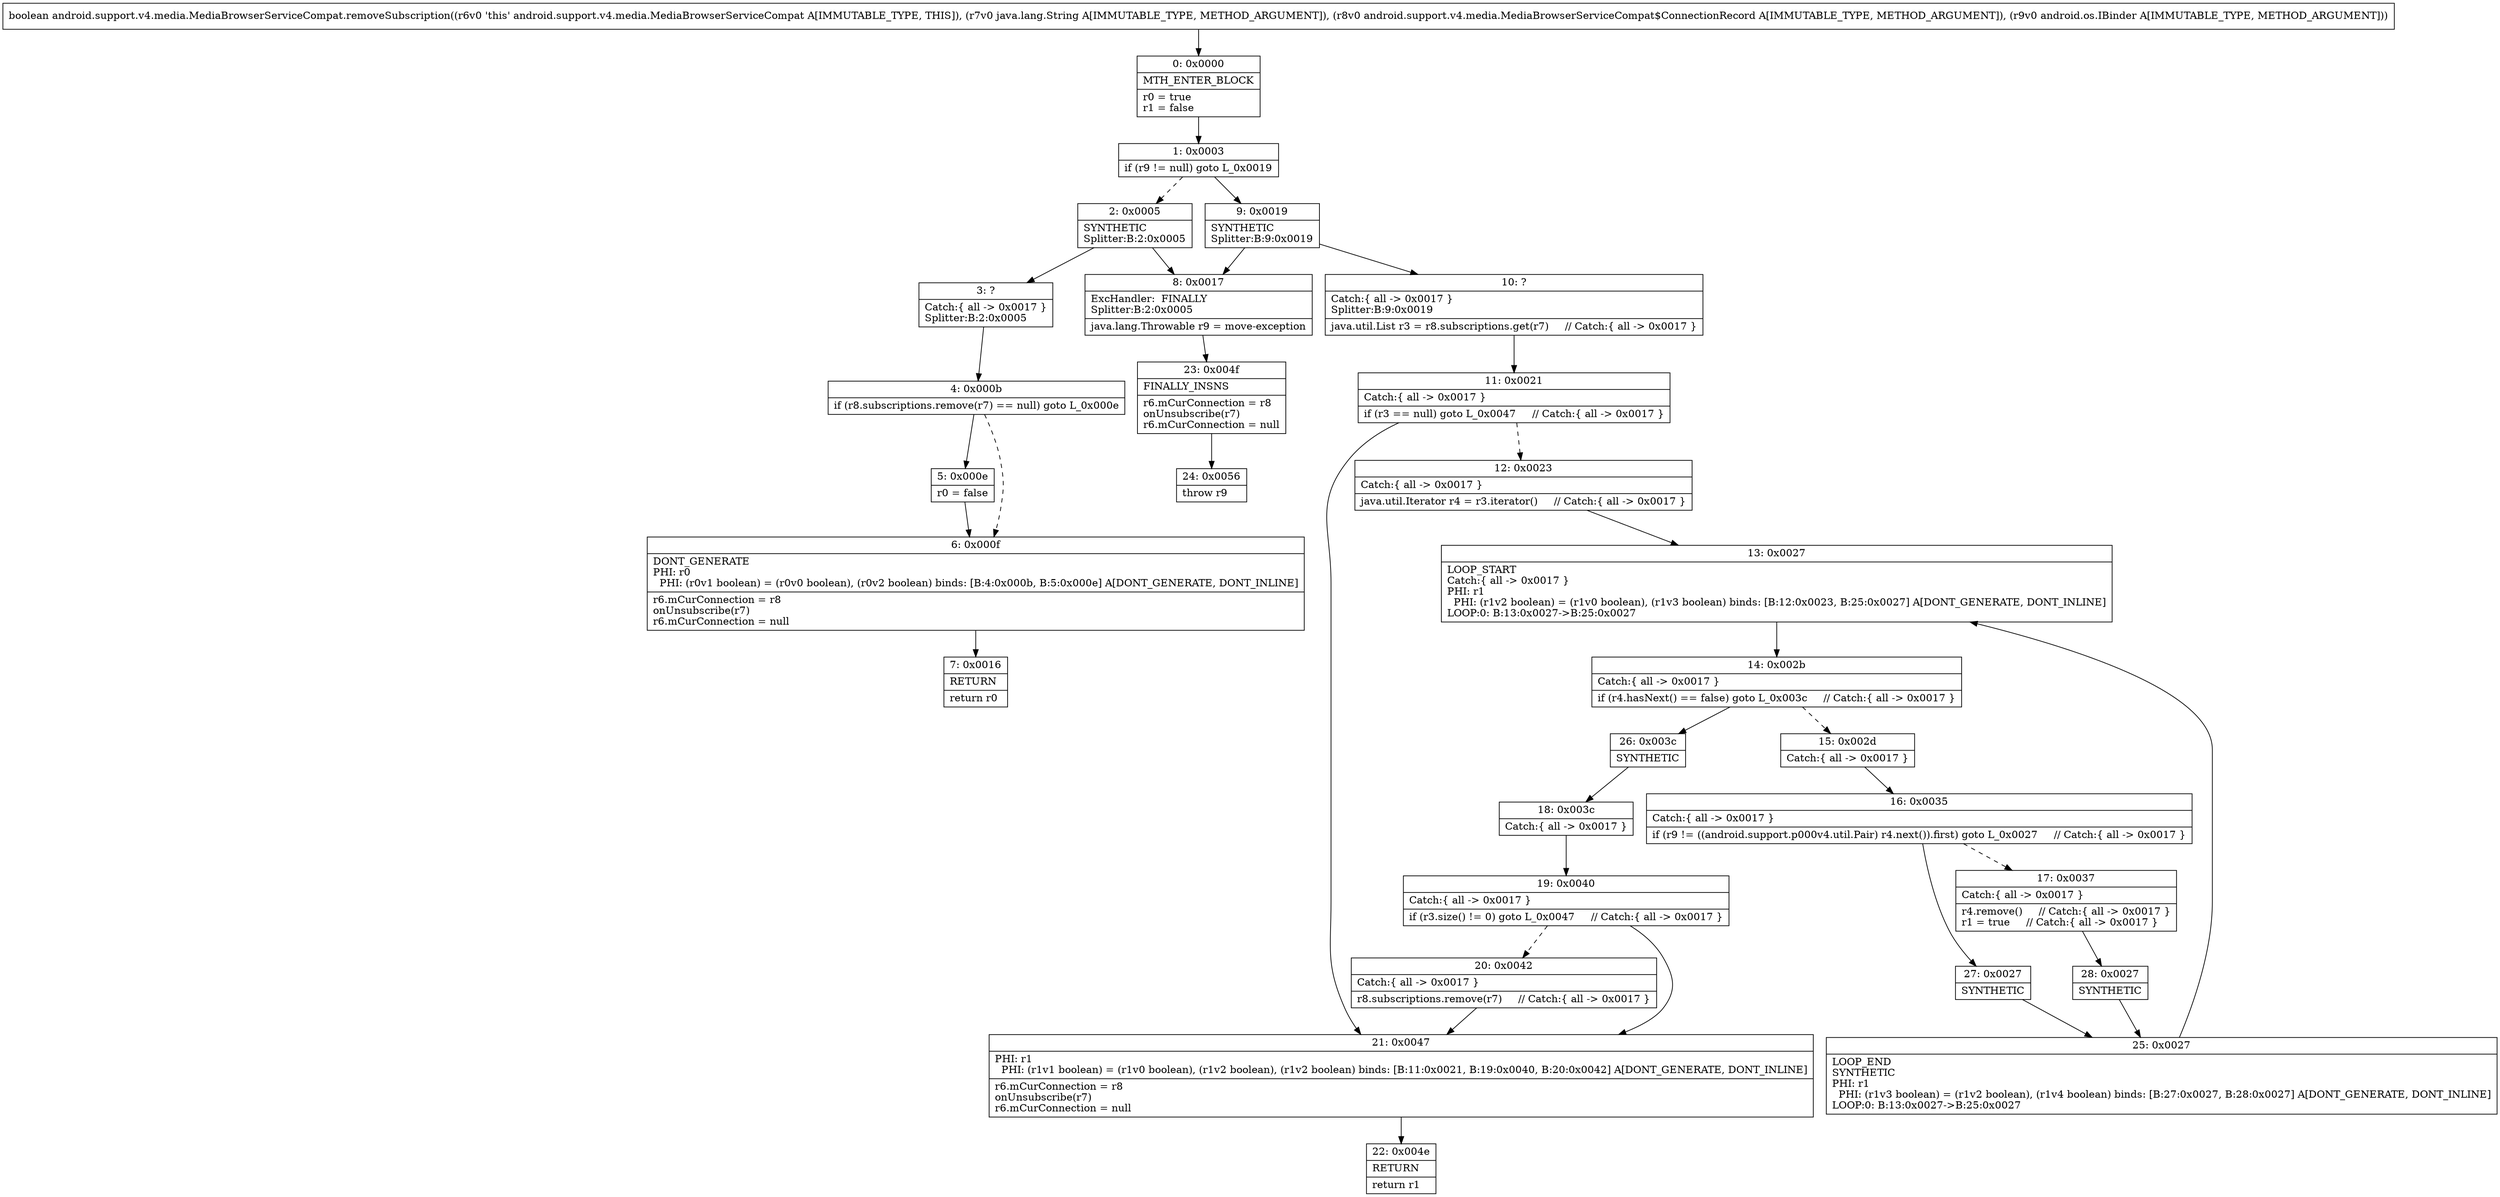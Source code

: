 digraph "CFG forandroid.support.v4.media.MediaBrowserServiceCompat.removeSubscription(Ljava\/lang\/String;Landroid\/support\/v4\/media\/MediaBrowserServiceCompat$ConnectionRecord;Landroid\/os\/IBinder;)Z" {
Node_0 [shape=record,label="{0\:\ 0x0000|MTH_ENTER_BLOCK\l|r0 = true\lr1 = false\l}"];
Node_1 [shape=record,label="{1\:\ 0x0003|if (r9 != null) goto L_0x0019\l}"];
Node_2 [shape=record,label="{2\:\ 0x0005|SYNTHETIC\lSplitter:B:2:0x0005\l}"];
Node_3 [shape=record,label="{3\:\ ?|Catch:\{ all \-\> 0x0017 \}\lSplitter:B:2:0x0005\l}"];
Node_4 [shape=record,label="{4\:\ 0x000b|if (r8.subscriptions.remove(r7) == null) goto L_0x000e\l}"];
Node_5 [shape=record,label="{5\:\ 0x000e|r0 = false\l}"];
Node_6 [shape=record,label="{6\:\ 0x000f|DONT_GENERATE\lPHI: r0 \l  PHI: (r0v1 boolean) = (r0v0 boolean), (r0v2 boolean) binds: [B:4:0x000b, B:5:0x000e] A[DONT_GENERATE, DONT_INLINE]\l|r6.mCurConnection = r8\lonUnsubscribe(r7)\lr6.mCurConnection = null\l}"];
Node_7 [shape=record,label="{7\:\ 0x0016|RETURN\l|return r0\l}"];
Node_8 [shape=record,label="{8\:\ 0x0017|ExcHandler:  FINALLY\lSplitter:B:2:0x0005\l|java.lang.Throwable r9 = move\-exception\l}"];
Node_9 [shape=record,label="{9\:\ 0x0019|SYNTHETIC\lSplitter:B:9:0x0019\l}"];
Node_10 [shape=record,label="{10\:\ ?|Catch:\{ all \-\> 0x0017 \}\lSplitter:B:9:0x0019\l|java.util.List r3 = r8.subscriptions.get(r7)     \/\/ Catch:\{ all \-\> 0x0017 \}\l}"];
Node_11 [shape=record,label="{11\:\ 0x0021|Catch:\{ all \-\> 0x0017 \}\l|if (r3 == null) goto L_0x0047     \/\/ Catch:\{ all \-\> 0x0017 \}\l}"];
Node_12 [shape=record,label="{12\:\ 0x0023|Catch:\{ all \-\> 0x0017 \}\l|java.util.Iterator r4 = r3.iterator()     \/\/ Catch:\{ all \-\> 0x0017 \}\l}"];
Node_13 [shape=record,label="{13\:\ 0x0027|LOOP_START\lCatch:\{ all \-\> 0x0017 \}\lPHI: r1 \l  PHI: (r1v2 boolean) = (r1v0 boolean), (r1v3 boolean) binds: [B:12:0x0023, B:25:0x0027] A[DONT_GENERATE, DONT_INLINE]\lLOOP:0: B:13:0x0027\-\>B:25:0x0027\l}"];
Node_14 [shape=record,label="{14\:\ 0x002b|Catch:\{ all \-\> 0x0017 \}\l|if (r4.hasNext() == false) goto L_0x003c     \/\/ Catch:\{ all \-\> 0x0017 \}\l}"];
Node_15 [shape=record,label="{15\:\ 0x002d|Catch:\{ all \-\> 0x0017 \}\l}"];
Node_16 [shape=record,label="{16\:\ 0x0035|Catch:\{ all \-\> 0x0017 \}\l|if (r9 != ((android.support.p000v4.util.Pair) r4.next()).first) goto L_0x0027     \/\/ Catch:\{ all \-\> 0x0017 \}\l}"];
Node_17 [shape=record,label="{17\:\ 0x0037|Catch:\{ all \-\> 0x0017 \}\l|r4.remove()     \/\/ Catch:\{ all \-\> 0x0017 \}\lr1 = true     \/\/ Catch:\{ all \-\> 0x0017 \}\l}"];
Node_18 [shape=record,label="{18\:\ 0x003c|Catch:\{ all \-\> 0x0017 \}\l}"];
Node_19 [shape=record,label="{19\:\ 0x0040|Catch:\{ all \-\> 0x0017 \}\l|if (r3.size() != 0) goto L_0x0047     \/\/ Catch:\{ all \-\> 0x0017 \}\l}"];
Node_20 [shape=record,label="{20\:\ 0x0042|Catch:\{ all \-\> 0x0017 \}\l|r8.subscriptions.remove(r7)     \/\/ Catch:\{ all \-\> 0x0017 \}\l}"];
Node_21 [shape=record,label="{21\:\ 0x0047|PHI: r1 \l  PHI: (r1v1 boolean) = (r1v0 boolean), (r1v2 boolean), (r1v2 boolean) binds: [B:11:0x0021, B:19:0x0040, B:20:0x0042] A[DONT_GENERATE, DONT_INLINE]\l|r6.mCurConnection = r8\lonUnsubscribe(r7)\lr6.mCurConnection = null\l}"];
Node_22 [shape=record,label="{22\:\ 0x004e|RETURN\l|return r1\l}"];
Node_23 [shape=record,label="{23\:\ 0x004f|FINALLY_INSNS\l|r6.mCurConnection = r8\lonUnsubscribe(r7)\lr6.mCurConnection = null\l}"];
Node_24 [shape=record,label="{24\:\ 0x0056|throw r9\l}"];
Node_25 [shape=record,label="{25\:\ 0x0027|LOOP_END\lSYNTHETIC\lPHI: r1 \l  PHI: (r1v3 boolean) = (r1v2 boolean), (r1v4 boolean) binds: [B:27:0x0027, B:28:0x0027] A[DONT_GENERATE, DONT_INLINE]\lLOOP:0: B:13:0x0027\-\>B:25:0x0027\l}"];
Node_26 [shape=record,label="{26\:\ 0x003c|SYNTHETIC\l}"];
Node_27 [shape=record,label="{27\:\ 0x0027|SYNTHETIC\l}"];
Node_28 [shape=record,label="{28\:\ 0x0027|SYNTHETIC\l}"];
MethodNode[shape=record,label="{boolean android.support.v4.media.MediaBrowserServiceCompat.removeSubscription((r6v0 'this' android.support.v4.media.MediaBrowserServiceCompat A[IMMUTABLE_TYPE, THIS]), (r7v0 java.lang.String A[IMMUTABLE_TYPE, METHOD_ARGUMENT]), (r8v0 android.support.v4.media.MediaBrowserServiceCompat$ConnectionRecord A[IMMUTABLE_TYPE, METHOD_ARGUMENT]), (r9v0 android.os.IBinder A[IMMUTABLE_TYPE, METHOD_ARGUMENT])) }"];
MethodNode -> Node_0;
Node_0 -> Node_1;
Node_1 -> Node_2[style=dashed];
Node_1 -> Node_9;
Node_2 -> Node_3;
Node_2 -> Node_8;
Node_3 -> Node_4;
Node_4 -> Node_5;
Node_4 -> Node_6[style=dashed];
Node_5 -> Node_6;
Node_6 -> Node_7;
Node_8 -> Node_23;
Node_9 -> Node_10;
Node_9 -> Node_8;
Node_10 -> Node_11;
Node_11 -> Node_12[style=dashed];
Node_11 -> Node_21;
Node_12 -> Node_13;
Node_13 -> Node_14;
Node_14 -> Node_15[style=dashed];
Node_14 -> Node_26;
Node_15 -> Node_16;
Node_16 -> Node_17[style=dashed];
Node_16 -> Node_27;
Node_17 -> Node_28;
Node_18 -> Node_19;
Node_19 -> Node_20[style=dashed];
Node_19 -> Node_21;
Node_20 -> Node_21;
Node_21 -> Node_22;
Node_23 -> Node_24;
Node_25 -> Node_13;
Node_26 -> Node_18;
Node_27 -> Node_25;
Node_28 -> Node_25;
}

